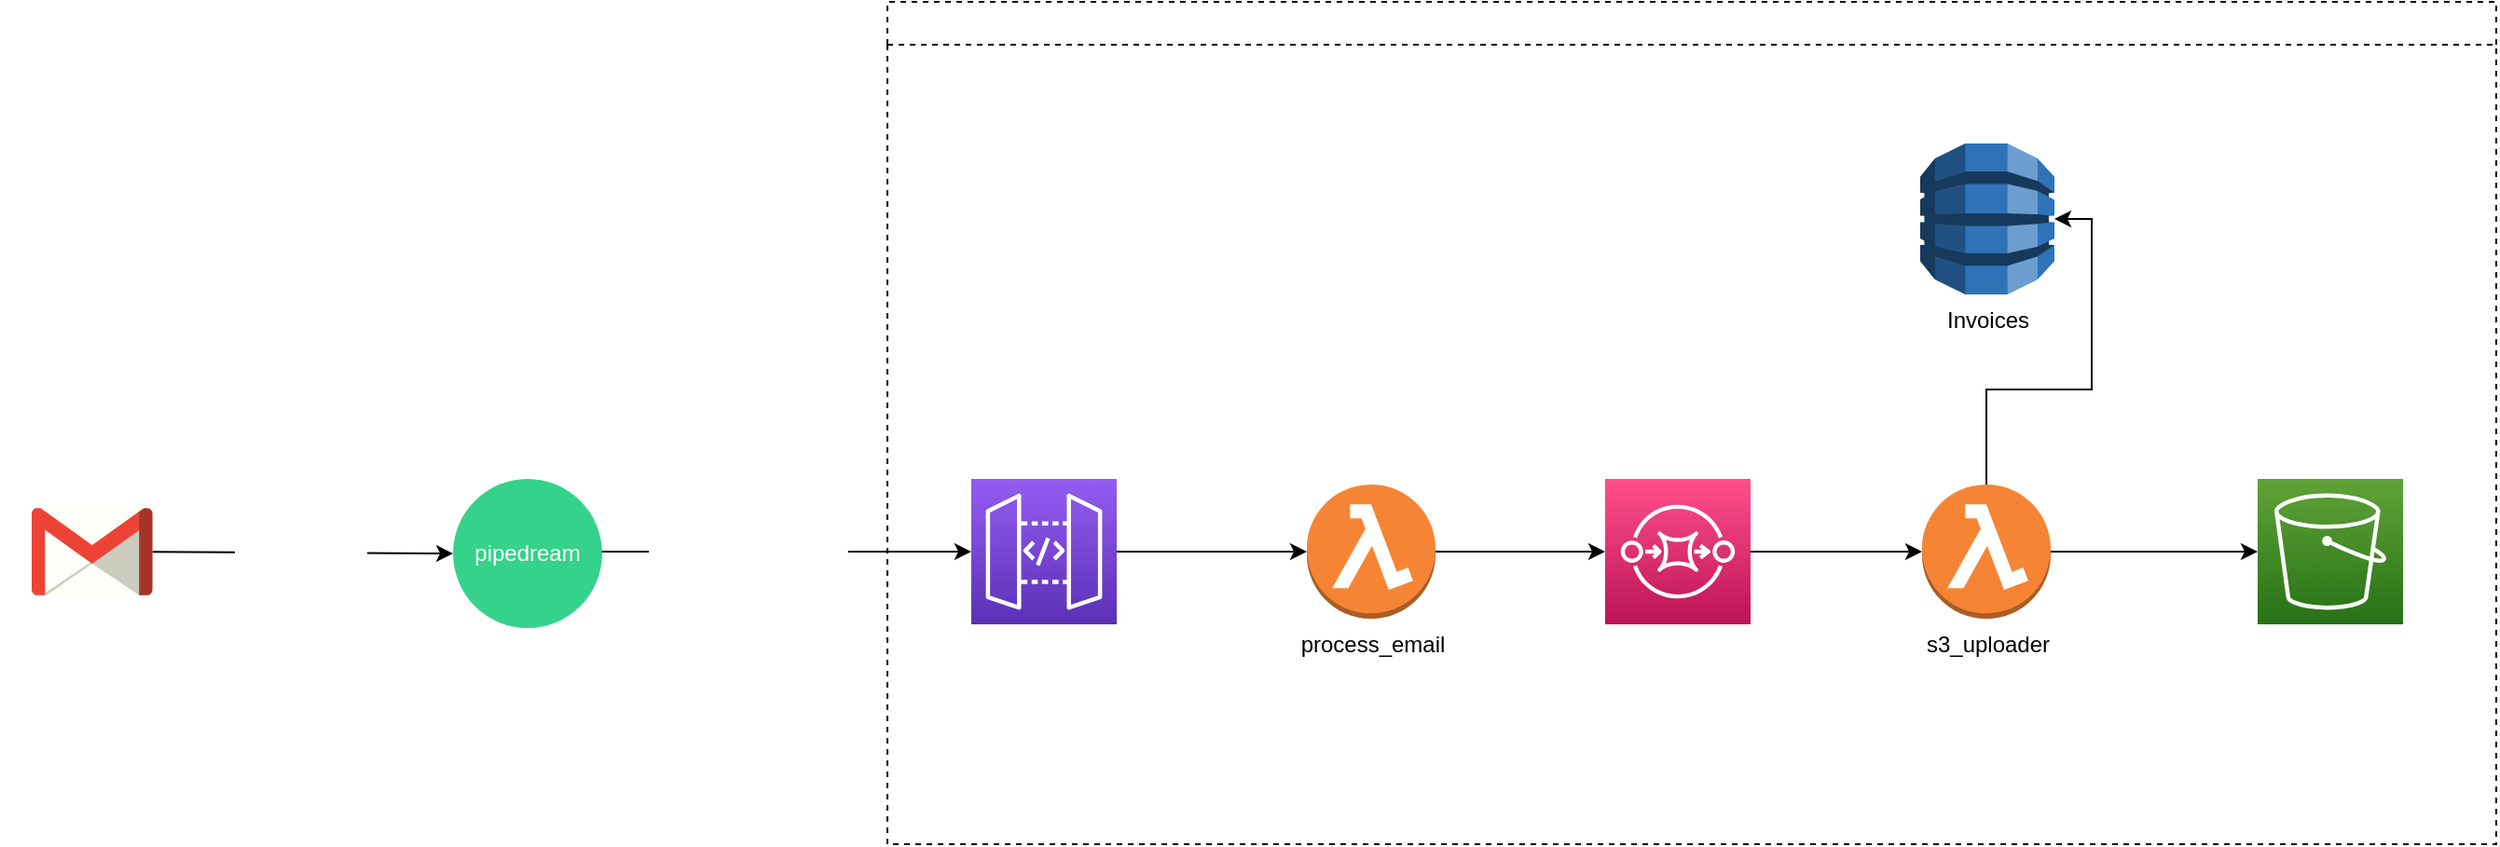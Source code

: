 <mxfile>
    <diagram id="Ht1M8jgEwFfnCIfOTk4-" name="Page-1">
        <mxGraphModel dx="2763" dy="743" grid="0" gridSize="10" guides="1" tooltips="1" connect="1" arrows="1" fold="1" page="0" pageScale="1" pageWidth="1169" pageHeight="827" math="0" shadow="0">
            <root>
                <mxCell id="0"/>
                <mxCell id="1" parent="0"/>
                <mxCell id="tdw58X6z8j8WO0Ey49-q-6" style="edgeStyle=orthogonalEdgeStyle;rounded=0;orthogonalLoop=1;jettySize=auto;html=1;exitX=1;exitY=0.5;exitDx=0;exitDy=0;exitPerimeter=0;" parent="1" source="tdw58X6z8j8WO0Ey49-q-1" target="tdw58X6z8j8WO0Ey49-q-5" edge="1">
                    <mxGeometry relative="1" as="geometry"/>
                </mxCell>
                <mxCell id="tdw58X6z8j8WO0Ey49-q-1" value="&lt;font color=&quot;#ffffff&quot;&gt;API GW&lt;/font&gt;" style="sketch=0;points=[[0,0,0],[0.25,0,0],[0.5,0,0],[0.75,0,0],[1,0,0],[0,1,0],[0.25,1,0],[0.5,1,0],[0.75,1,0],[1,1,0],[0,0.25,0],[0,0.5,0],[0,0.75,0],[1,0.25,0],[1,0.5,0],[1,0.75,0]];outlineConnect=0;fontColor=#232F3E;gradientColor=#945DF2;gradientDirection=north;fillColor=#5A30B5;strokeColor=#ffffff;dashed=0;verticalLabelPosition=bottom;verticalAlign=top;align=center;html=1;fontSize=12;fontStyle=0;aspect=fixed;shape=mxgraph.aws4.resourceIcon;resIcon=mxgraph.aws4.api_gateway;" parent="1" vertex="1">
                    <mxGeometry x="-650" y="380" width="78" height="78" as="geometry"/>
                </mxCell>
                <mxCell id="tdw58X6z8j8WO0Ey49-q-8" style="edgeStyle=orthogonalEdgeStyle;rounded=0;orthogonalLoop=1;jettySize=auto;html=1;" parent="1" source="tdw58X6z8j8WO0Ey49-q-5" target="tdw58X6z8j8WO0Ey49-q-7" edge="1">
                    <mxGeometry relative="1" as="geometry"/>
                </mxCell>
                <mxCell id="tdw58X6z8j8WO0Ey49-q-5" value="process_email" style="outlineConnect=0;dashed=0;verticalLabelPosition=bottom;verticalAlign=top;align=center;html=1;shape=mxgraph.aws3.lambda_function;fillColor=#F58534;gradientColor=none;" parent="1" vertex="1">
                    <mxGeometry x="-470" y="383" width="69" height="72" as="geometry"/>
                </mxCell>
                <mxCell id="tdw58X6z8j8WO0Ey49-q-11" value="" style="edgeStyle=orthogonalEdgeStyle;rounded=0;orthogonalLoop=1;jettySize=auto;html=1;" parent="1" source="tdw58X6z8j8WO0Ey49-q-7" target="tdw58X6z8j8WO0Ey49-q-10" edge="1">
                    <mxGeometry relative="1" as="geometry"/>
                </mxCell>
                <mxCell id="tdw58X6z8j8WO0Ey49-q-7" value="&lt;font color=&quot;#ffffff&quot;&gt;SQS&lt;/font&gt;" style="sketch=0;points=[[0,0,0],[0.25,0,0],[0.5,0,0],[0.75,0,0],[1,0,0],[0,1,0],[0.25,1,0],[0.5,1,0],[0.75,1,0],[1,1,0],[0,0.25,0],[0,0.5,0],[0,0.75,0],[1,0.25,0],[1,0.5,0],[1,0.75,0]];outlineConnect=0;fontColor=#232F3E;gradientColor=#FF4F8B;gradientDirection=north;fillColor=#BC1356;strokeColor=#ffffff;dashed=0;verticalLabelPosition=bottom;verticalAlign=top;align=center;html=1;fontSize=12;fontStyle=0;aspect=fixed;shape=mxgraph.aws4.resourceIcon;resIcon=mxgraph.aws4.sqs;" parent="1" vertex="1">
                    <mxGeometry x="-310" y="380" width="78" height="78" as="geometry"/>
                </mxCell>
                <mxCell id="tdw58X6z8j8WO0Ey49-q-13" value="" style="edgeStyle=orthogonalEdgeStyle;rounded=0;orthogonalLoop=1;jettySize=auto;html=1;exitX=1;exitY=0.5;exitDx=0;exitDy=0;exitPerimeter=0;" parent="1" source="tdw58X6z8j8WO0Ey49-q-10" target="tdw58X6z8j8WO0Ey49-q-12" edge="1">
                    <mxGeometry relative="1" as="geometry"/>
                </mxCell>
                <mxCell id="tdw58X6z8j8WO0Ey49-q-18" value="" style="edgeStyle=orthogonalEdgeStyle;rounded=0;orthogonalLoop=1;jettySize=auto;html=1;entryX=1;entryY=0.5;entryDx=0;entryDy=0;entryPerimeter=0;" parent="1" source="tdw58X6z8j8WO0Ey49-q-10" target="tdw58X6z8j8WO0Ey49-q-15" edge="1">
                    <mxGeometry relative="1" as="geometry"/>
                </mxCell>
                <mxCell id="tdw58X6z8j8WO0Ey49-q-10" value="s3_uploader" style="outlineConnect=0;dashed=0;verticalLabelPosition=bottom;verticalAlign=top;align=center;html=1;shape=mxgraph.aws3.lambda_function;fillColor=#F58534;gradientColor=none;" parent="1" vertex="1">
                    <mxGeometry x="-140" y="383" width="69" height="72" as="geometry"/>
                </mxCell>
                <mxCell id="tdw58X6z8j8WO0Ey49-q-12" value="&lt;font color=&quot;#ffffff&quot;&gt;InvoiceBucket&lt;/font&gt;" style="sketch=0;points=[[0,0,0],[0.25,0,0],[0.5,0,0],[0.75,0,0],[1,0,0],[0,1,0],[0.25,1,0],[0.5,1,0],[0.75,1,0],[1,1,0],[0,0.25,0],[0,0.5,0],[0,0.75,0],[1,0.25,0],[1,0.5,0],[1,0.75,0]];outlineConnect=0;fontColor=#232F3E;gradientColor=#60A337;gradientDirection=north;fillColor=#277116;strokeColor=#ffffff;dashed=0;verticalLabelPosition=bottom;verticalAlign=top;align=center;html=1;fontSize=12;fontStyle=0;aspect=fixed;shape=mxgraph.aws4.resourceIcon;resIcon=mxgraph.aws4.s3;" parent="1" vertex="1">
                    <mxGeometry x="40" y="380" width="78" height="78" as="geometry"/>
                </mxCell>
                <mxCell id="tdw58X6z8j8WO0Ey49-q-15" value="Invoices" style="outlineConnect=0;dashed=0;verticalLabelPosition=bottom;verticalAlign=top;align=center;html=1;shape=mxgraph.aws3.dynamo_db;fillColor=#2E73B8;gradientColor=none;" parent="1" vertex="1">
                    <mxGeometry x="-141" y="200" width="72" height="81" as="geometry"/>
                </mxCell>
                <mxCell id="5" value="AWS" style="swimlane;dashed=1;fontColor=#FFFFFF;fillColor=none;" parent="1" vertex="1">
                    <mxGeometry x="-695" y="124" width="863" height="452" as="geometry">
                        <mxRectangle x="-695" y="124" width="54" height="23" as="alternateBounds"/>
                    </mxGeometry>
                </mxCell>
                <mxCell id="12" style="edgeStyle=none;html=1;exitX=1;exitY=0.5;exitDx=0;exitDy=0;entryX=0;entryY=0.5;entryDx=0;entryDy=0;entryPerimeter=0;fontColor=#FFFFFF;" parent="1" source="10" target="tdw58X6z8j8WO0Ey49-q-1" edge="1">
                    <mxGeometry relative="1" as="geometry">
                        <Array as="points">
                            <mxPoint x="-860" y="419"/>
                        </Array>
                    </mxGeometry>
                </mxCell>
                <mxCell id="13" value="/webhooks/pipedream&lt;br&gt;JSON" style="edgeLabel;html=1;align=center;verticalAlign=middle;resizable=0;points=[];fontColor=#FFFFFF;" parent="12" vertex="1" connectable="0">
                    <mxGeometry x="0.035" y="2" relative="1" as="geometry">
                        <mxPoint x="-13" y="2" as="offset"/>
                    </mxGeometry>
                </mxCell>
                <mxCell id="10" value="pipedream" style="ellipse;whiteSpace=wrap;html=1;aspect=fixed;dashed=1;fontColor=#FFFFFF;fillColor=#35D28B;strokeColor=none;" parent="1" vertex="1">
                    <mxGeometry x="-928" y="380" width="80" height="80" as="geometry"/>
                </mxCell>
                <mxCell id="15" style="edgeStyle=none;html=1;entryX=0;entryY=0.5;entryDx=0;entryDy=0;fontColor=#FFFFFF;" parent="1" source="14" target="10" edge="1">
                    <mxGeometry relative="1" as="geometry">
                        <mxPoint x="-958.0" y="420" as="targetPoint"/>
                    </mxGeometry>
                </mxCell>
                <mxCell id="18" value="SMTP forward" style="edgeLabel;html=1;align=center;verticalAlign=middle;resizable=0;points=[];fontColor=#FFFFFF;" parent="15" vertex="1" connectable="0">
                    <mxGeometry x="-0.457" relative="1" as="geometry">
                        <mxPoint x="35" as="offset"/>
                    </mxGeometry>
                </mxCell>
                <mxCell id="14" value="billing@apexlab.io" style="dashed=0;outlineConnect=0;html=1;align=center;labelPosition=center;verticalLabelPosition=bottom;verticalAlign=top;shape=mxgraph.weblogos.gmail;fontColor=#FFFFFF;fillColor=#C02428;" parent="1" vertex="1">
                    <mxGeometry x="-1154" y="395.6" width="64.8" height="46.8" as="geometry"/>
                </mxCell>
            </root>
        </mxGraphModel>
    </diagram>
</mxfile>